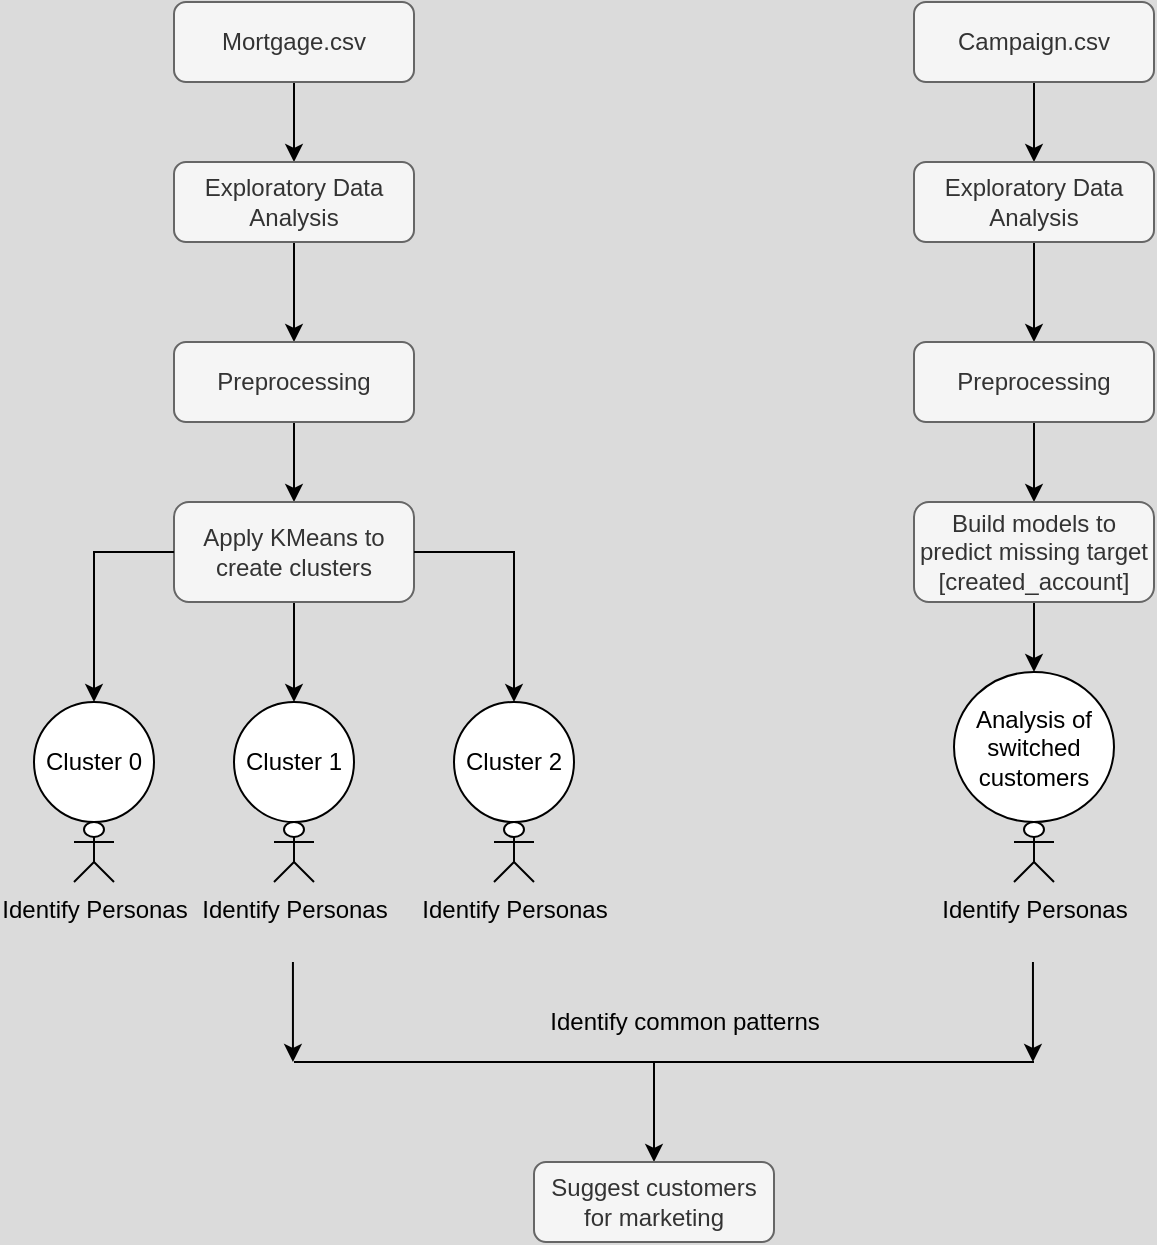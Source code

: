 <mxfile version="16.6.4" type="device"><diagram id="C5RBs43oDa-KdzZeNtuy" name="Page-1"><mxGraphModel dx="996" dy="680" grid="1" gridSize="10" guides="1" tooltips="1" connect="1" arrows="1" fold="1" page="1" pageScale="1" pageWidth="827" pageHeight="1169" background="#DBDBDB" math="0" shadow="0"><root><mxCell id="WIyWlLk6GJQsqaUBKTNV-0"/><mxCell id="WIyWlLk6GJQsqaUBKTNV-1" parent="WIyWlLk6GJQsqaUBKTNV-0"/><mxCell id="_xIDV5zhXGyX8kddqMX6-4" value="" style="edgeStyle=orthogonalEdgeStyle;rounded=0;orthogonalLoop=1;jettySize=auto;html=1;" edge="1" parent="WIyWlLk6GJQsqaUBKTNV-1" source="WIyWlLk6GJQsqaUBKTNV-3" target="_xIDV5zhXGyX8kddqMX6-0"><mxGeometry relative="1" as="geometry"/></mxCell><mxCell id="WIyWlLk6GJQsqaUBKTNV-3" value="Mortgage.csv" style="rounded=1;whiteSpace=wrap;html=1;fontSize=12;glass=0;strokeWidth=1;shadow=0;fillColor=#f5f5f5;fontColor=#333333;strokeColor=#666666;" parent="WIyWlLk6GJQsqaUBKTNV-1" vertex="1"><mxGeometry x="220" y="200" width="120" height="40" as="geometry"/></mxCell><mxCell id="_xIDV5zhXGyX8kddqMX6-3" value="" style="edgeStyle=orthogonalEdgeStyle;rounded=0;orthogonalLoop=1;jettySize=auto;html=1;" edge="1" parent="WIyWlLk6GJQsqaUBKTNV-1" source="_xIDV5zhXGyX8kddqMX6-0" target="_xIDV5zhXGyX8kddqMX6-1"><mxGeometry relative="1" as="geometry"/></mxCell><mxCell id="_xIDV5zhXGyX8kddqMX6-0" value="Exploratory Data Analysis" style="rounded=1;whiteSpace=wrap;html=1;fontSize=12;glass=0;strokeWidth=1;shadow=0;fillColor=#f5f5f5;fontColor=#333333;strokeColor=#666666;" vertex="1" parent="WIyWlLk6GJQsqaUBKTNV-1"><mxGeometry x="220" y="280" width="120" height="40" as="geometry"/></mxCell><mxCell id="_xIDV5zhXGyX8kddqMX6-8" value="" style="edgeStyle=orthogonalEdgeStyle;rounded=0;orthogonalLoop=1;jettySize=auto;html=1;" edge="1" parent="WIyWlLk6GJQsqaUBKTNV-1" source="_xIDV5zhXGyX8kddqMX6-1" target="_xIDV5zhXGyX8kddqMX6-5"><mxGeometry relative="1" as="geometry"/></mxCell><mxCell id="_xIDV5zhXGyX8kddqMX6-1" value="Preprocessing" style="rounded=1;whiteSpace=wrap;html=1;fontSize=12;glass=0;strokeWidth=1;shadow=0;fillColor=#f5f5f5;fontColor=#333333;strokeColor=#666666;" vertex="1" parent="WIyWlLk6GJQsqaUBKTNV-1"><mxGeometry x="220" y="370" width="120" height="40" as="geometry"/></mxCell><mxCell id="_xIDV5zhXGyX8kddqMX6-15" value="" style="edgeStyle=orthogonalEdgeStyle;rounded=0;orthogonalLoop=1;jettySize=auto;html=1;" edge="1" parent="WIyWlLk6GJQsqaUBKTNV-1" source="_xIDV5zhXGyX8kddqMX6-5" target="_xIDV5zhXGyX8kddqMX6-13"><mxGeometry relative="1" as="geometry"/></mxCell><mxCell id="_xIDV5zhXGyX8kddqMX6-5" value="Apply KMeans to create clusters" style="rounded=1;whiteSpace=wrap;html=1;fontSize=12;glass=0;strokeWidth=1;shadow=0;fillColor=#f5f5f5;fontColor=#333333;strokeColor=#666666;" vertex="1" parent="WIyWlLk6GJQsqaUBKTNV-1"><mxGeometry x="220" y="450" width="120" height="50" as="geometry"/></mxCell><mxCell id="_xIDV5zhXGyX8kddqMX6-9" value="Cluster 0" style="ellipse;whiteSpace=wrap;html=1;" vertex="1" parent="WIyWlLk6GJQsqaUBKTNV-1"><mxGeometry x="150" y="550" width="60" height="60" as="geometry"/></mxCell><mxCell id="_xIDV5zhXGyX8kddqMX6-13" value="Cluster 1" style="ellipse;whiteSpace=wrap;html=1;" vertex="1" parent="WIyWlLk6GJQsqaUBKTNV-1"><mxGeometry x="250" y="550" width="60" height="60" as="geometry"/></mxCell><mxCell id="_xIDV5zhXGyX8kddqMX6-14" value="Cluster 2" style="ellipse;whiteSpace=wrap;html=1;" vertex="1" parent="WIyWlLk6GJQsqaUBKTNV-1"><mxGeometry x="360" y="550" width="60" height="60" as="geometry"/></mxCell><mxCell id="_xIDV5zhXGyX8kddqMX6-17" value="" style="endArrow=classic;html=1;rounded=0;exitX=1;exitY=0.5;exitDx=0;exitDy=0;entryX=0.5;entryY=0;entryDx=0;entryDy=0;" edge="1" parent="WIyWlLk6GJQsqaUBKTNV-1" source="_xIDV5zhXGyX8kddqMX6-5" target="_xIDV5zhXGyX8kddqMX6-14"><mxGeometry width="50" height="50" relative="1" as="geometry"><mxPoint x="450" y="470" as="sourcePoint"/><mxPoint x="400" y="475" as="targetPoint"/><Array as="points"><mxPoint x="390" y="475"/></Array></mxGeometry></mxCell><mxCell id="_xIDV5zhXGyX8kddqMX6-18" value="" style="endArrow=classic;html=1;rounded=0;exitX=0;exitY=0.5;exitDx=0;exitDy=0;entryX=0.5;entryY=0;entryDx=0;entryDy=0;" edge="1" parent="WIyWlLk6GJQsqaUBKTNV-1" source="_xIDV5zhXGyX8kddqMX6-5" target="_xIDV5zhXGyX8kddqMX6-9"><mxGeometry width="50" height="50" relative="1" as="geometry"><mxPoint x="130" y="475" as="sourcePoint"/><mxPoint x="180" y="530" as="targetPoint"/><Array as="points"><mxPoint x="180" y="475"/></Array></mxGeometry></mxCell><mxCell id="_xIDV5zhXGyX8kddqMX6-20" value="Identify Personas" style="shape=umlActor;verticalLabelPosition=bottom;verticalAlign=top;html=1;outlineConnect=0;" vertex="1" parent="WIyWlLk6GJQsqaUBKTNV-1"><mxGeometry x="270" y="610" width="20" height="30" as="geometry"/></mxCell><mxCell id="_xIDV5zhXGyX8kddqMX6-28" value="Identify Personas" style="shape=umlActor;verticalLabelPosition=bottom;verticalAlign=top;html=1;outlineConnect=0;" vertex="1" parent="WIyWlLk6GJQsqaUBKTNV-1"><mxGeometry x="170" y="610" width="20" height="30" as="geometry"/></mxCell><mxCell id="_xIDV5zhXGyX8kddqMX6-29" value="Identify Personas" style="shape=umlActor;verticalLabelPosition=bottom;verticalAlign=top;html=1;outlineConnect=0;" vertex="1" parent="WIyWlLk6GJQsqaUBKTNV-1"><mxGeometry x="380" y="610" width="20" height="30" as="geometry"/></mxCell><mxCell id="_xIDV5zhXGyX8kddqMX6-31" value="" style="edgeStyle=orthogonalEdgeStyle;rounded=0;orthogonalLoop=1;jettySize=auto;html=1;" edge="1" parent="WIyWlLk6GJQsqaUBKTNV-1" source="_xIDV5zhXGyX8kddqMX6-32" target="_xIDV5zhXGyX8kddqMX6-34"><mxGeometry relative="1" as="geometry"/></mxCell><mxCell id="_xIDV5zhXGyX8kddqMX6-32" value="Campaign.csv" style="rounded=1;whiteSpace=wrap;html=1;fontSize=12;glass=0;strokeWidth=1;shadow=0;fillColor=#f5f5f5;fontColor=#333333;strokeColor=#666666;" vertex="1" parent="WIyWlLk6GJQsqaUBKTNV-1"><mxGeometry x="590" y="200" width="120" height="40" as="geometry"/></mxCell><mxCell id="_xIDV5zhXGyX8kddqMX6-33" value="" style="edgeStyle=orthogonalEdgeStyle;rounded=0;orthogonalLoop=1;jettySize=auto;html=1;" edge="1" parent="WIyWlLk6GJQsqaUBKTNV-1" source="_xIDV5zhXGyX8kddqMX6-34" target="_xIDV5zhXGyX8kddqMX6-36"><mxGeometry relative="1" as="geometry"/></mxCell><mxCell id="_xIDV5zhXGyX8kddqMX6-34" value="Exploratory Data Analysis" style="rounded=1;whiteSpace=wrap;html=1;fontSize=12;glass=0;strokeWidth=1;shadow=0;fillColor=#f5f5f5;fontColor=#333333;strokeColor=#666666;" vertex="1" parent="WIyWlLk6GJQsqaUBKTNV-1"><mxGeometry x="590" y="280" width="120" height="40" as="geometry"/></mxCell><mxCell id="_xIDV5zhXGyX8kddqMX6-35" value="" style="edgeStyle=orthogonalEdgeStyle;rounded=0;orthogonalLoop=1;jettySize=auto;html=1;" edge="1" parent="WIyWlLk6GJQsqaUBKTNV-1" source="_xIDV5zhXGyX8kddqMX6-36" target="_xIDV5zhXGyX8kddqMX6-38"><mxGeometry relative="1" as="geometry"/></mxCell><mxCell id="_xIDV5zhXGyX8kddqMX6-36" value="Preprocessing" style="rounded=1;whiteSpace=wrap;html=1;fontSize=12;glass=0;strokeWidth=1;shadow=0;fillColor=#f5f5f5;fontColor=#333333;strokeColor=#666666;" vertex="1" parent="WIyWlLk6GJQsqaUBKTNV-1"><mxGeometry x="590" y="370" width="120" height="40" as="geometry"/></mxCell><mxCell id="_xIDV5zhXGyX8kddqMX6-37" value="" style="edgeStyle=orthogonalEdgeStyle;rounded=0;orthogonalLoop=1;jettySize=auto;html=1;" edge="1" parent="WIyWlLk6GJQsqaUBKTNV-1" source="_xIDV5zhXGyX8kddqMX6-38" target="_xIDV5zhXGyX8kddqMX6-40"><mxGeometry relative="1" as="geometry"/></mxCell><mxCell id="_xIDV5zhXGyX8kddqMX6-38" value="Build models to predict missing target [created_account]" style="rounded=1;whiteSpace=wrap;html=1;fontSize=12;glass=0;strokeWidth=1;shadow=0;fillColor=#f5f5f5;fontColor=#333333;strokeColor=#666666;" vertex="1" parent="WIyWlLk6GJQsqaUBKTNV-1"><mxGeometry x="590" y="450" width="120" height="50" as="geometry"/></mxCell><mxCell id="_xIDV5zhXGyX8kddqMX6-40" value="Analysis of switched customers" style="ellipse;whiteSpace=wrap;html=1;" vertex="1" parent="WIyWlLk6GJQsqaUBKTNV-1"><mxGeometry x="610" y="535" width="80" height="75" as="geometry"/></mxCell><mxCell id="_xIDV5zhXGyX8kddqMX6-44" value="Identify Personas" style="shape=umlActor;verticalLabelPosition=bottom;verticalAlign=top;html=1;outlineConnect=0;" vertex="1" parent="WIyWlLk6GJQsqaUBKTNV-1"><mxGeometry x="640" y="610" width="20" height="30" as="geometry"/></mxCell><mxCell id="_xIDV5zhXGyX8kddqMX6-50" value="" style="endArrow=classic;html=1;rounded=0;" edge="1" parent="WIyWlLk6GJQsqaUBKTNV-1"><mxGeometry width="50" height="50" relative="1" as="geometry"><mxPoint x="279.47" y="680" as="sourcePoint"/><mxPoint x="279.47" y="730" as="targetPoint"/></mxGeometry></mxCell><mxCell id="_xIDV5zhXGyX8kddqMX6-51" value="" style="endArrow=classic;html=1;rounded=0;" edge="1" parent="WIyWlLk6GJQsqaUBKTNV-1"><mxGeometry width="50" height="50" relative="1" as="geometry"><mxPoint x="649.48" y="680" as="sourcePoint"/><mxPoint x="649.48" y="730" as="targetPoint"/></mxGeometry></mxCell><mxCell id="_xIDV5zhXGyX8kddqMX6-52" value="" style="endArrow=none;html=1;rounded=0;" edge="1" parent="WIyWlLk6GJQsqaUBKTNV-1"><mxGeometry width="50" height="50" relative="1" as="geometry"><mxPoint x="280" y="730" as="sourcePoint"/><mxPoint x="650" y="730" as="targetPoint"/></mxGeometry></mxCell><mxCell id="_xIDV5zhXGyX8kddqMX6-53" value="" style="endArrow=classic;html=1;rounded=0;" edge="1" parent="WIyWlLk6GJQsqaUBKTNV-1"><mxGeometry width="50" height="50" relative="1" as="geometry"><mxPoint x="460" y="730" as="sourcePoint"/><mxPoint x="460" y="780" as="targetPoint"/></mxGeometry></mxCell><mxCell id="_xIDV5zhXGyX8kddqMX6-55" value="Suggest customers for marketing" style="rounded=1;whiteSpace=wrap;html=1;fontSize=12;glass=0;strokeWidth=1;shadow=0;fillColor=#f5f5f5;fontColor=#333333;strokeColor=#666666;" vertex="1" parent="WIyWlLk6GJQsqaUBKTNV-1"><mxGeometry x="400" y="780" width="120" height="40" as="geometry"/></mxCell><mxCell id="_xIDV5zhXGyX8kddqMX6-56" value="Identify common patterns" style="text;html=1;align=center;verticalAlign=middle;resizable=0;points=[];autosize=1;strokeColor=none;fillColor=none;" vertex="1" parent="WIyWlLk6GJQsqaUBKTNV-1"><mxGeometry x="400" y="700" width="150" height="20" as="geometry"/></mxCell></root></mxGraphModel></diagram></mxfile>